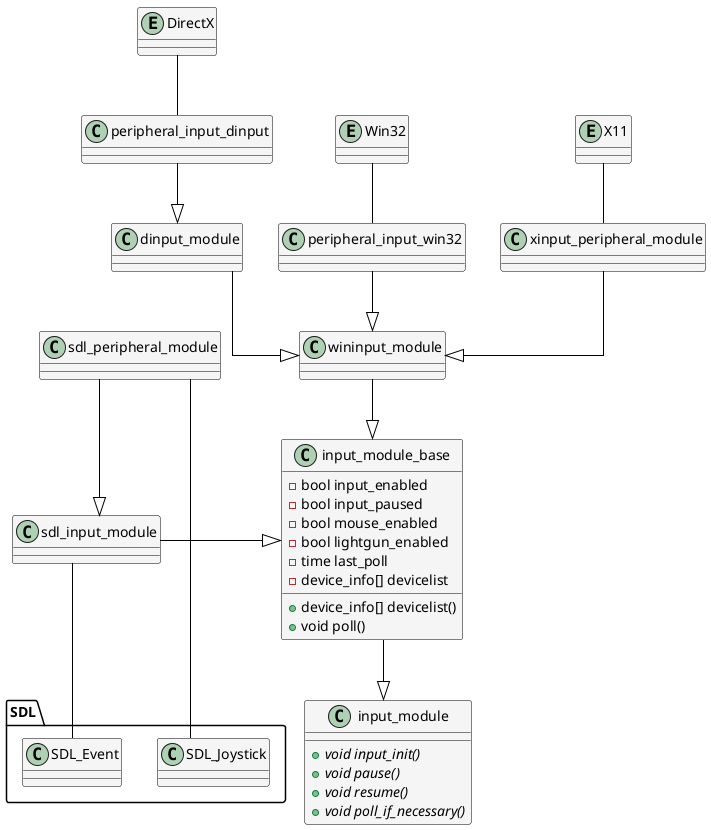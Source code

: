 @startuml
skinparam Shadowing false
skinparam LineType ortho
skinparam ArrowColor black

skinparam class {
    BackgroundColor WhiteSmoke
    BorderColor black
}


entity X11
entity Win32
entity DirectX
	
package SDL {
	class SDL_Joystick
	class SDL_Event		
}

class input_module {
	{abstract} +void input_init()
	{abstract} +void pause()
	{abstract} +void resume()
	{abstract} +void poll_if_necessary()
}

class input_module_base {
	-bool input_enabled
	-bool input_paused
	-bool mouse_enabled
	-bool lightgun_enabled
	-time last_poll
	-device_info[] devicelist
	
	+device_info[] devicelist()	
	+void poll()	
}

input_module_base --|> input_module

wininput_module --|> input_module_base

dinput_module --|> wininput_module

peripheral_input_dinput --|> dinput_module

sdl_peripheral_module -- SDL_Joystick
sdl_input_module -- SDL_Event

sdl_input_module -r-|> input_module_base

sdl_peripheral_module --|> sdl_input_module

peripheral_input_win32 --|> wininput_module

xinput_peripheral_module --|> wininput_module


xinput_peripheral_module -u- X11
peripheral_input_win32 -u- Win32
peripheral_input_dinput -u- DirectX
@enduml
